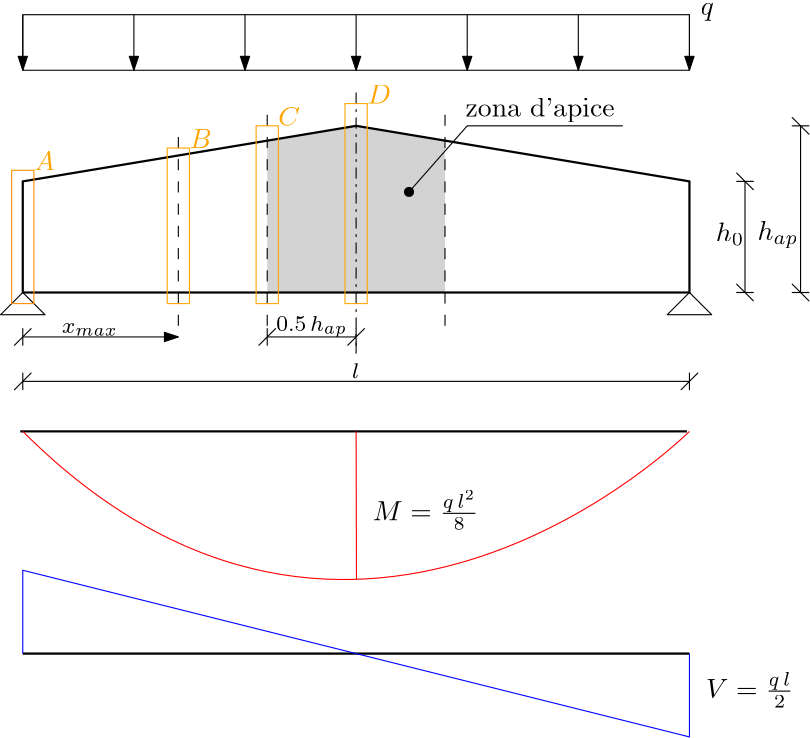 <?xml version="1.0"?>
<!DOCTYPE ipe SYSTEM "ipe.dtd">
<ipe version="70218" creator="Ipe 7.2.24">
<info created="D:20211125153441" modified="D:20211211154640"/>
<ipestyle name="basic">
<symbol name="arrow/arc(spx)">
<path stroke="sym-stroke" fill="sym-stroke" pen="sym-pen">
0 0 m
-1 0.333 l
-1 -0.333 l
h
</path>
</symbol>
<symbol name="arrow/farc(spx)">
<path stroke="sym-stroke" fill="white" pen="sym-pen">
0 0 m
-1 0.333 l
-1 -0.333 l
h
</path>
</symbol>
<symbol name="arrow/ptarc(spx)">
<path stroke="sym-stroke" fill="sym-stroke" pen="sym-pen">
0 0 m
-1 0.333 l
-0.8 0 l
-1 -0.333 l
h
</path>
</symbol>
<symbol name="arrow/fptarc(spx)">
<path stroke="sym-stroke" fill="white" pen="sym-pen">
0 0 m
-1 0.333 l
-0.8 0 l
-1 -0.333 l
h
</path>
</symbol>
<symbol name="mark/circle(sx)" transformations="translations">
<path fill="sym-stroke">
0.6 0 0 0.6 0 0 e
0.4 0 0 0.4 0 0 e
</path>
</symbol>
<symbol name="mark/disk(sx)" transformations="translations">
<path fill="sym-stroke">
0.6 0 0 0.6 0 0 e
</path>
</symbol>
<symbol name="mark/fdisk(sfx)" transformations="translations">
<group>
<path fill="sym-fill">
0.5 0 0 0.5 0 0 e
</path>
<path fill="sym-stroke" fillrule="eofill">
0.6 0 0 0.6 0 0 e
0.4 0 0 0.4 0 0 e
</path>
</group>
</symbol>
<symbol name="mark/box(sx)" transformations="translations">
<path fill="sym-stroke" fillrule="eofill">
-0.6 -0.6 m
0.6 -0.6 l
0.6 0.6 l
-0.6 0.6 l
h
-0.4 -0.4 m
0.4 -0.4 l
0.4 0.4 l
-0.4 0.4 l
h
</path>
</symbol>
<symbol name="mark/square(sx)" transformations="translations">
<path fill="sym-stroke">
-0.6 -0.6 m
0.6 -0.6 l
0.6 0.6 l
-0.6 0.6 l
h
</path>
</symbol>
<symbol name="mark/fsquare(sfx)" transformations="translations">
<group>
<path fill="sym-fill">
-0.5 -0.5 m
0.5 -0.5 l
0.5 0.5 l
-0.5 0.5 l
h
</path>
<path fill="sym-stroke" fillrule="eofill">
-0.6 -0.6 m
0.6 -0.6 l
0.6 0.6 l
-0.6 0.6 l
h
-0.4 -0.4 m
0.4 -0.4 l
0.4 0.4 l
-0.4 0.4 l
h
</path>
</group>
</symbol>
<symbol name="mark/cross(sx)" transformations="translations">
<group>
<path fill="sym-stroke">
-0.43 -0.57 m
0.57 0.43 l
0.43 0.57 l
-0.57 -0.43 l
h
</path>
<path fill="sym-stroke">
-0.43 0.57 m
0.57 -0.43 l
0.43 -0.57 l
-0.57 0.43 l
h
</path>
</group>
</symbol>
<symbol name="arrow/fnormal(spx)">
<path stroke="sym-stroke" fill="white" pen="sym-pen">
0 0 m
-1 0.333 l
-1 -0.333 l
h
</path>
</symbol>
<symbol name="arrow/pointed(spx)">
<path stroke="sym-stroke" fill="sym-stroke" pen="sym-pen">
0 0 m
-1 0.333 l
-0.8 0 l
-1 -0.333 l
h
</path>
</symbol>
<symbol name="arrow/fpointed(spx)">
<path stroke="sym-stroke" fill="white" pen="sym-pen">
0 0 m
-1 0.333 l
-0.8 0 l
-1 -0.333 l
h
</path>
</symbol>
<symbol name="arrow/linear(spx)">
<path stroke="sym-stroke" pen="sym-pen">
-1 0.333 m
0 0 l
-1 -0.333 l
</path>
</symbol>
<symbol name="arrow/fdouble(spx)">
<path stroke="sym-stroke" fill="white" pen="sym-pen">
0 0 m
-1 0.333 l
-1 -0.333 l
h
-1 0 m
-2 0.333 l
-2 -0.333 l
h
</path>
</symbol>
<symbol name="arrow/double(spx)">
<path stroke="sym-stroke" fill="sym-stroke" pen="sym-pen">
0 0 m
-1 0.333 l
-1 -0.333 l
h
-1 0 m
-2 0.333 l
-2 -0.333 l
h
</path>
</symbol>
<symbol name="arrow/mid-normal(spx)">
<path stroke="sym-stroke" fill="sym-stroke" pen="sym-pen">
0.5 0 m
-0.5 0.333 l
-0.5 -0.333 l
h
</path>
</symbol>
<symbol name="arrow/mid-fnormal(spx)">
<path stroke="sym-stroke" fill="white" pen="sym-pen">
0.5 0 m
-0.5 0.333 l
-0.5 -0.333 l
h
</path>
</symbol>
<symbol name="arrow/mid-pointed(spx)">
<path stroke="sym-stroke" fill="sym-stroke" pen="sym-pen">
0.5 0 m
-0.5 0.333 l
-0.3 0 l
-0.5 -0.333 l
h
</path>
</symbol>
<symbol name="arrow/mid-fpointed(spx)">
<path stroke="sym-stroke" fill="white" pen="sym-pen">
0.5 0 m
-0.5 0.333 l
-0.3 0 l
-0.5 -0.333 l
h
</path>
</symbol>
<symbol name="arrow/mid-double(spx)">
<path stroke="sym-stroke" fill="sym-stroke" pen="sym-pen">
1 0 m
0 0.333 l
0 -0.333 l
h
0 0 m
-1 0.333 l
-1 -0.333 l
h
</path>
</symbol>
<symbol name="arrow/mid-fdouble(spx)">
<path stroke="sym-stroke" fill="white" pen="sym-pen">
1 0 m
0 0.333 l
0 -0.333 l
h
0 0 m
-1 0.333 l
-1 -0.333 l
h
</path>
</symbol>
<anglesize name="22.5 deg" value="22.5"/>
<anglesize name="30 deg" value="30"/>
<anglesize name="45 deg" value="45"/>
<anglesize name="60 deg" value="60"/>
<anglesize name="90 deg" value="90"/>
<arrowsize name="large" value="10"/>
<arrowsize name="small" value="5"/>
<arrowsize name="tiny" value="3"/>
<color name="blue" value="0 0 1"/>
<color name="brown" value="0.647 0.165 0.165"/>
<color name="darkblue" value="0 0 0.545"/>
<color name="darkcyan" value="0 0.545 0.545"/>
<color name="darkgray" value="0.663"/>
<color name="darkgreen" value="0 0.392 0"/>
<color name="darkmagenta" value="0.545 0 0.545"/>
<color name="darkorange" value="1 0.549 0"/>
<color name="darkred" value="0.545 0 0"/>
<color name="gold" value="1 0.843 0"/>
<color name="gray" value="0.745"/>
<color name="green" value="0 1 0"/>
<color name="lightblue" value="0.678 0.847 0.902"/>
<color name="lightcyan" value="0.878 1 1"/>
<color name="lightgray" value="0.827"/>
<color name="lightgreen" value="0.565 0.933 0.565"/>
<color name="lightyellow" value="1 1 0.878"/>
<color name="navy" value="0 0 0.502"/>
<color name="orange" value="1 0.647 0"/>
<color name="pink" value="1 0.753 0.796"/>
<color name="purple" value="0.627 0.125 0.941"/>
<color name="red" value="1 0 0"/>
<color name="seagreen" value="0.18 0.545 0.341"/>
<color name="turquoise" value="0.251 0.878 0.816"/>
<color name="violet" value="0.933 0.51 0.933"/>
<color name="yellow" value="1 1 0"/>
<dashstyle name="dash dot dotted" value="[4 2 1 2 1 2] 0"/>
<dashstyle name="dash dotted" value="[4 2 1 2] 0"/>
<dashstyle name="dashed" value="[4] 0"/>
<dashstyle name="dotted" value="[1 3] 0"/>
<gridsize name="10 pts (~3.5 mm)" value="10"/>
<gridsize name="14 pts (~5 mm)" value="14"/>
<gridsize name="16 pts (~6 mm)" value="16"/>
<gridsize name="20 pts (~7 mm)" value="20"/>
<gridsize name="28 pts (~10 mm)" value="28"/>
<gridsize name="32 pts (~12 mm)" value="32"/>
<gridsize name="4 pts" value="4"/>
<gridsize name="56 pts (~20 mm)" value="56"/>
<gridsize name="8 pts (~3 mm)" value="8"/>
<opacity name="10%" value="0.1"/>
<opacity name="30%" value="0.3"/>
<opacity name="50%" value="0.5"/>
<opacity name="75%" value="0.75"/>
<pen name="fat" value="1.2"/>
<pen name="heavier" value="0.8"/>
<pen name="ultrafat" value="2"/>
<symbolsize name="large" value="5"/>
<symbolsize name="small" value="2"/>
<symbolsize name="tiny" value="1.1"/>
<textsize name="Huge" value="\Huge"/>
<textsize name="LARGE" value="\LARGE"/>
<textsize name="Large" value="\Large"/>
<textsize name="footnote" value="\footnotesize"/>
<textsize name="huge" value="\huge"/>
<textsize name="large" value="\large"/>
<textsize name="small" value="\small"/>
<textsize name="tiny" value="\tiny"/>
<textstyle name="center" begin="\begin{center}" end="\end{center}"/>
<textstyle name="item" begin="\begin{itemize}\item{}" end="\end{itemize}"/>
<textstyle name="itemize" begin="\begin{itemize}" end="\end{itemize}"/>
<tiling name="falling" angle="-60" step="4" width="1"/>
<tiling name="rising" angle="30" step="4" width="1"/>
</ipestyle>
<ipestyle>
<symbol name="prova">
<path stroke="black">
192 768 m
320 784 l
448 768 l
448 704 l
192 704 l
192 768 l
192 768 l
192 768 l
</path>
</symbol>
</ipestyle>
<ipestyle name="myStyleSheet">
<symbol name="arrow/quota(spx)">
<path stroke="sym-stroke" pen="sym-pen">
1 1 m
-1 -1 l
h
0 1 m
0 -1 l
h
</path>
</symbol>
</ipestyle>
<ipestyle name="tikz-shapes">
<textstyle name="ball" type="label" begin="\begin{tikzpicture}\node at (0,0) [circle,ball color=blue!50, text=white] {" end="};\end{tikzpicture}"/>
<textstyle name="blue-white-round" type="label" begin="\begin{tikzpicture}\node at (0,0) [rounded rectangle, draw=black!50, top color=white, bottom color=blue!50] {" end="};\end{tikzpicture}"/>
<textstyle name="green-disk" type="label" begin="\begin{tikzpicture}\node at (0,0) [circle, draw=green!75!black,fill=green!50] {" end="};\end{tikzpicture}"/>
<textstyle name="purple-box" type="label" begin="\begin{tikzpicture}\node at (0,0) [rectangle, draw=purple!50,fill=purple!25] {" end="};\end{tikzpicture}"/>
<textstyle name="red-ball" type="label" begin="\begin{tikzpicture}\node at (0,0) [circle,ball color=red!50!black, text=white] {" end="};\end{tikzpicture}"/>
<textstyle name="tikz" type="label" begin="\begin{tikzpicture}" end="\end{tikzpicture}"/>
<preamble>
\usepackage{tikz}
\usetikzlibrary{shapes.misc}
</preamble>
</ipestyle>
<page>
<layer name="alpha"/>
<view layers="alpha" active="alpha"/>
<path layer="alpha" stroke="black">
360 720 m
352 712 l
368 712 l
h
</path>
<path stroke="black">
120 720 m
112 712 l
124 712 l
128 712 l
h
</path>
<path fill="lightgray">
208 720 m
272 720 l
272 774.667 l
240 780 l
208 774.667 l
208 774.667 l
h
</path>
<path stroke="black" pen="heavier">
120 760 m
120 720 l
360 720 l
360 760 l
240 780 l
240 780 l
h
</path>
<path matrix="1 0 0 1 0 16" stroke="black" arrow="quota/tiny" rarrow="quota/tiny">
208 688 m
240 688 l
</path>
<path stroke="black" dash="dashed">
208 784 m
208 704 l
</path>
<path stroke="black" dash="dashed">
272 784 m
272 708 l
</path>
<path fill="white" opacity="75%" stroke-opacity="opaque">
240 792 m
240 700 l
</path>
<path stroke="black" dash="dash dotted">
240 792 m
240 696 l
</path>
<path stroke="black" dash="dashed">
176 776 m
176 704 l
</path>
<path matrix="1 0 0 1 0 16" stroke="black" arrow="normal/small" rarrow="quota/tiny">
120 688 m
176 688 l
</path>
<text matrix="1 0 0 1 0.168616 16.4496" transformations="translations" pos="144 688" stroke="black" type="label" width="20.009" height="3.438" depth="0.99" halign="center" valign="bottom" size="footnote" style="math">x_{max}</text>
<text matrix="1 0 0 1 80 16" transformations="translations" pos="144 688" stroke="black" type="label" width="25.485" height="5.533" depth="2.16" halign="center" valign="bottom" size="footnote" style="math">0.5 \, h_{ap}</text>
<path stroke="orange">
236 788 m
236 716 l
244 716 l
244 788 l
h
</path>
<path stroke="orange">
204 780 m
204 716 l
212 716 l
212 780 l
h
</path>
<path stroke="orange">
172 772 m
172 716 l
180 716 l
180 772 l
h
</path>
<path stroke="darkorange">
116 764 m
116 716 l
124 716 l
124 764 l
h
</path>
<text transformations="translations" pos="244 788" stroke="orange" type="label" width="8.525" height="6.808" depth="0" valign="bottom" style="math">D</text>
<text matrix="1 0 0 1 -32 -8" transformations="translations" pos="244 788" stroke="orange" type="label" width="7.833" height="6.808" depth="0" valign="bottom" style="math">C</text>
<text matrix="1 0 0 1 -64 -16" transformations="translations" pos="244 788" stroke="orange" type="label" width="8.057" height="6.808" depth="0" valign="bottom" style="math">B</text>
<text matrix="1 0 0 1 -120 -24" transformations="translations" pos="244 788" stroke="orange" type="label" width="7.472" height="6.808" depth="0" valign="bottom" style="math">A</text>
<path stroke="black">
120 800 m
120 820 l
360 820 l
360 800 l
h
</path>
<path stroke="black" arrow="normal/small">
120 820 m
120 800 l
</path>
<path stroke="black" arrow="normal/small">
160 820 m
160 800 l
</path>
<path stroke="black" arrow="normal/small">
200 820 m
200 800 l
</path>
<path stroke="black" arrow="normal/small">
240 820 m
240 800 l
</path>
<path stroke="black" arrow="normal/small">
280 820 m
280 800 l
</path>
<path stroke="black" arrow="normal/small">
320 820 m
320 800 l
</path>
<path stroke="black" arrow="normal/small">
360 820 m
360 800 l
</path>
<path matrix="1 0 0 1 -0.912138 30" stroke="black" pen="heavier">
120 640 m
360 640 l
</path>
<path stroke="red">
120 670 m
240 550
360 670
360 670 c
</path>
<path matrix="1 0 0 1 0 30" stroke="black" pen="heavier">
120 560 m
360 560 l
</path>
<path matrix="1 0 0 1 0 30" stroke="blue">
120 560 m
120 590 l
360 530 l
360 560 l
</path>
<text matrix="1 0 0 1 -124 -32" transformations="translations" pos="370 670" stroke="black" type="label" width="38.136" height="10.667" depth="3.43" valign="baseline" style="math">M =  \frac{q\, l^2}{8}</text>
<text matrix="1 0 0 1 -4 -16" transformations="translations" pos="370 590" stroke="black" type="label" width="31.522" height="9.293" depth="3.43" valign="baseline" style="math">V = \frac{q\,l}{2}</text>
<path stroke="red">
240 670 m
240.129 616.74 l
</path>
<text matrix="1 0 0 1 -4 -4" transformations="translations" pos="368 824" stroke="black" type="label" width="4.805" height="4.297" depth="1.93" valign="baseline" style="math">q</text>
<path stroke="black" arrow="quota/tiny" rarrow="quota/tiny">
120 688 m
360 688 l
</path>
<text matrix="1 0 0 1 95.8103 1.13834" transformations="translations" pos="144 688" stroke="black" type="label" width="2.622" height="5.535" depth="0" halign="center" valign="bottom" size="footnote" style="math">l</text>
<path stroke="black" arrow="quota/tiny" rarrow="quota/tiny">
380 720 m
380 760 l
</path>
<text matrix="1 0 0 1 -28.3198 -0.87737" transformations="translations" pos="407.974 741.961" stroke="black" type="label" width="10.209" height="6.923" depth="1.49" halign="right" valign="center" style="math">h_0</text>
<path stroke="black" arrow="quota/tiny" rarrow="quota/tiny">
400 720 m
400 780 l
</path>
<text matrix="1 0 0 1 -8.79749 -1.03748" transformations="translations" pos="407.974 741.961" stroke="black" type="label" width="14.667" height="6.919" depth="2.85" halign="right" valign="center" style="math">h_{ap}</text>
<text matrix="1 0 0 1 -10 0" transformations="translations" pos="289.4 783.337" stroke="black" type="label" width="53.688" height="6.926" depth="1.93" valign="baseline">zona d&apos;apice</text>
<path stroke="black">
259.043 756.206 m
280 780 l
336 780 l
</path>
<use name="mark/disk(sx)" pos="259.043 756.206" size="normal" stroke="black"/>
</page>
</ipe>
